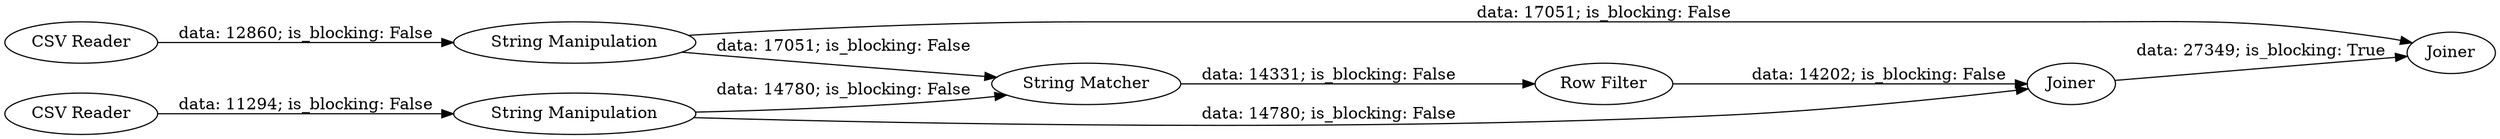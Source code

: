 digraph {
	"-2359144540282738333_3" [label="CSV Reader"]
	"-2359144540282738333_9" [label="Row Filter"]
	"-2359144540282738333_12" [label="String Manipulation"]
	"-2359144540282738333_8" [label="String Matcher"]
	"-2359144540282738333_11" [label=Joiner]
	"-2359144540282738333_10" [label=Joiner]
	"-2359144540282738333_13" [label="String Manipulation"]
	"-2359144540282738333_5" [label="CSV Reader"]
	"-2359144540282738333_12" -> "-2359144540282738333_11" [label="data: 17051; is_blocking: False"]
	"-2359144540282738333_12" -> "-2359144540282738333_8" [label="data: 17051; is_blocking: False"]
	"-2359144540282738333_5" -> "-2359144540282738333_13" [label="data: 11294; is_blocking: False"]
	"-2359144540282738333_9" -> "-2359144540282738333_10" [label="data: 14202; is_blocking: False"]
	"-2359144540282738333_10" -> "-2359144540282738333_11" [label="data: 27349; is_blocking: True"]
	"-2359144540282738333_3" -> "-2359144540282738333_12" [label="data: 12860; is_blocking: False"]
	"-2359144540282738333_8" -> "-2359144540282738333_9" [label="data: 14331; is_blocking: False"]
	"-2359144540282738333_13" -> "-2359144540282738333_8" [label="data: 14780; is_blocking: False"]
	"-2359144540282738333_13" -> "-2359144540282738333_10" [label="data: 14780; is_blocking: False"]
	rankdir=LR
}
